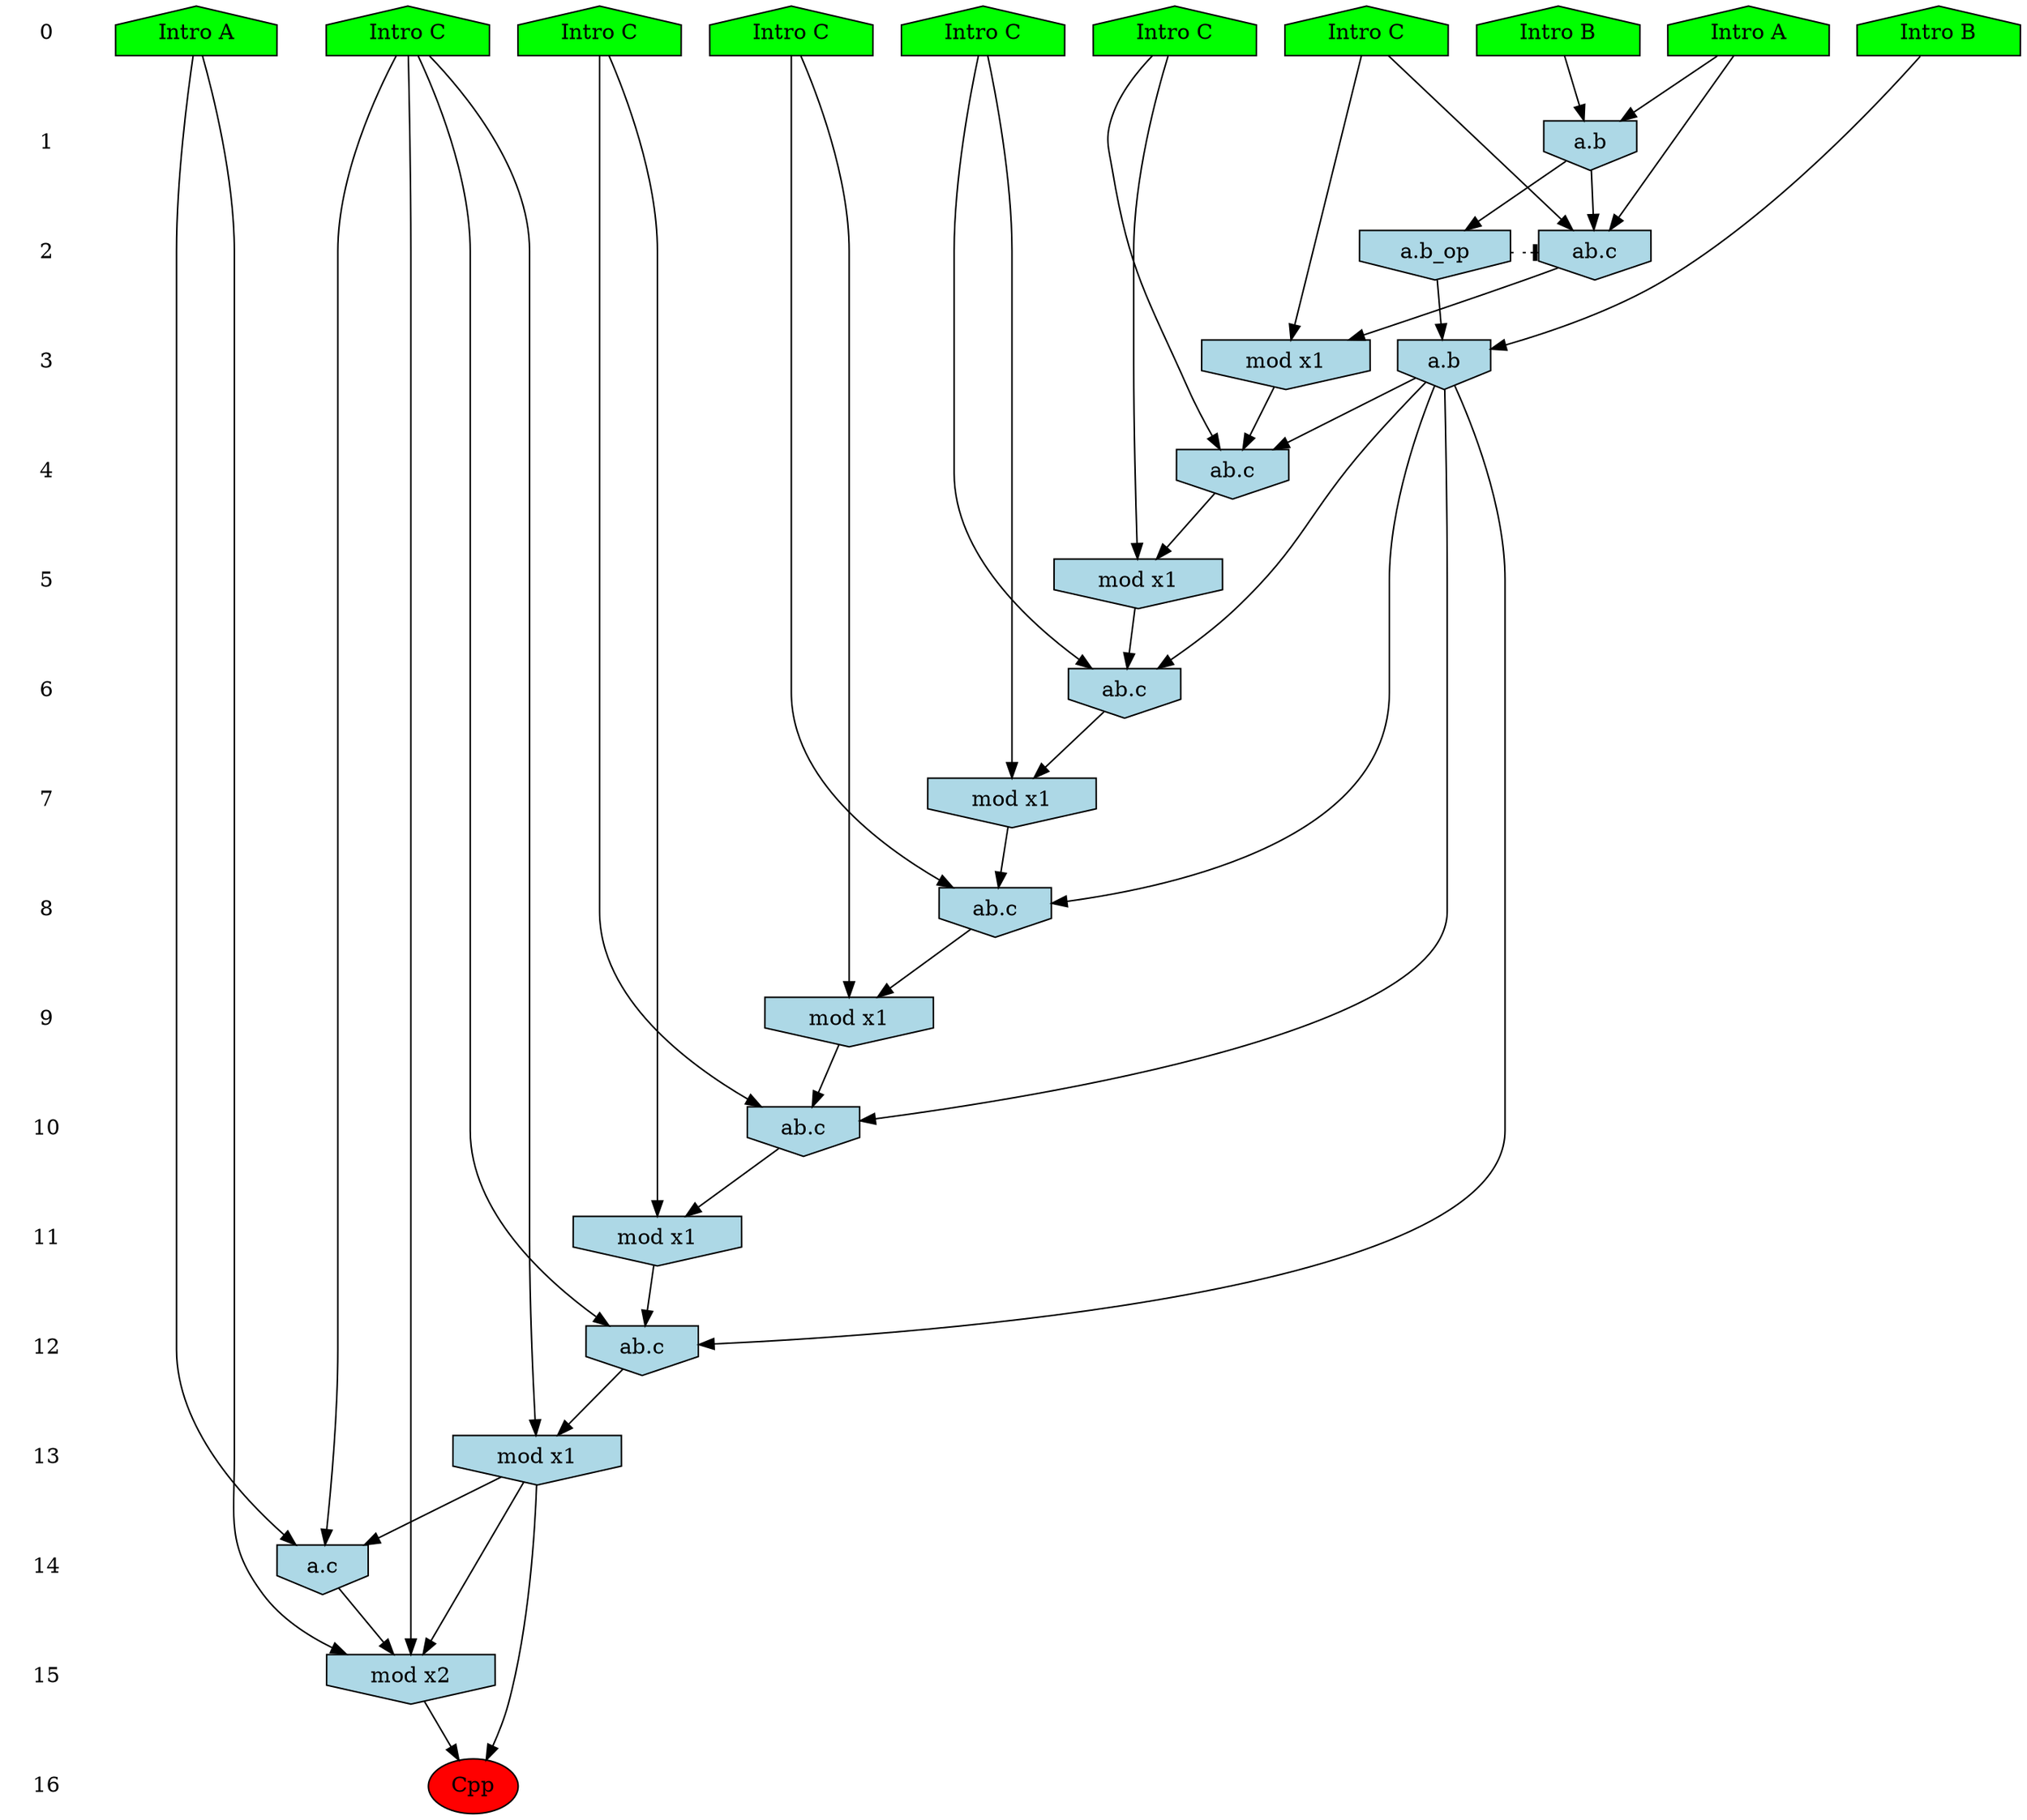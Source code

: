 /* Compression of 1 causal flows obtained in average at 2.102639E+01 t.u */
/* Compressed causal flows were: [3952] */
digraph G{
 ranksep=.5 ; 
{ rank = same ; "0" [shape=plaintext] ; node_1 [label ="Intro A", shape=house, style=filled, fillcolor=green] ;
node_2 [label ="Intro B", shape=house, style=filled, fillcolor=green] ;
node_3 [label ="Intro B", shape=house, style=filled, fillcolor=green] ;
node_4 [label ="Intro A", shape=house, style=filled, fillcolor=green] ;
node_5 [label ="Intro C", shape=house, style=filled, fillcolor=green] ;
node_6 [label ="Intro C", shape=house, style=filled, fillcolor=green] ;
node_7 [label ="Intro C", shape=house, style=filled, fillcolor=green] ;
node_8 [label ="Intro C", shape=house, style=filled, fillcolor=green] ;
node_9 [label ="Intro C", shape=house, style=filled, fillcolor=green] ;
node_10 [label ="Intro C", shape=house, style=filled, fillcolor=green] ;
}
{ rank = same ; "1" [shape=plaintext] ; node_11 [label="a.b", shape=invhouse, style=filled, fillcolor = lightblue] ;
}
{ rank = same ; "2" [shape=plaintext] ; node_12 [label="ab.c", shape=invhouse, style=filled, fillcolor = lightblue] ;
node_14 [label="a.b_op", shape=invhouse, style=filled, fillcolor = lightblue] ;
}
{ rank = same ; "3" [shape=plaintext] ; node_13 [label="mod x1", shape=invhouse, style=filled, fillcolor = lightblue] ;
node_15 [label="a.b", shape=invhouse, style=filled, fillcolor = lightblue] ;
}
{ rank = same ; "4" [shape=plaintext] ; node_16 [label="ab.c", shape=invhouse, style=filled, fillcolor = lightblue] ;
}
{ rank = same ; "5" [shape=plaintext] ; node_17 [label="mod x1", shape=invhouse, style=filled, fillcolor = lightblue] ;
}
{ rank = same ; "6" [shape=plaintext] ; node_18 [label="ab.c", shape=invhouse, style=filled, fillcolor = lightblue] ;
}
{ rank = same ; "7" [shape=plaintext] ; node_19 [label="mod x1", shape=invhouse, style=filled, fillcolor = lightblue] ;
}
{ rank = same ; "8" [shape=plaintext] ; node_20 [label="ab.c", shape=invhouse, style=filled, fillcolor = lightblue] ;
}
{ rank = same ; "9" [shape=plaintext] ; node_21 [label="mod x1", shape=invhouse, style=filled, fillcolor = lightblue] ;
}
{ rank = same ; "10" [shape=plaintext] ; node_22 [label="ab.c", shape=invhouse, style=filled, fillcolor = lightblue] ;
}
{ rank = same ; "11" [shape=plaintext] ; node_23 [label="mod x1", shape=invhouse, style=filled, fillcolor = lightblue] ;
}
{ rank = same ; "12" [shape=plaintext] ; node_24 [label="ab.c", shape=invhouse, style=filled, fillcolor = lightblue] ;
}
{ rank = same ; "13" [shape=plaintext] ; node_25 [label="mod x1", shape=invhouse, style=filled, fillcolor = lightblue] ;
}
{ rank = same ; "14" [shape=plaintext] ; node_26 [label="a.c", shape=invhouse, style=filled, fillcolor = lightblue] ;
}
{ rank = same ; "15" [shape=plaintext] ; node_27 [label="mod x2", shape=invhouse, style=filled, fillcolor = lightblue] ;
}
{ rank = same ; "16" [shape=plaintext] ; node_28 [label ="Cpp", style=filled, fillcolor=red] ;
}
"0" -> "1" [style="invis"]; 
"1" -> "2" [style="invis"]; 
"2" -> "3" [style="invis"]; 
"3" -> "4" [style="invis"]; 
"4" -> "5" [style="invis"]; 
"5" -> "6" [style="invis"]; 
"6" -> "7" [style="invis"]; 
"7" -> "8" [style="invis"]; 
"8" -> "9" [style="invis"]; 
"9" -> "10" [style="invis"]; 
"10" -> "11" [style="invis"]; 
"11" -> "12" [style="invis"]; 
"12" -> "13" [style="invis"]; 
"13" -> "14" [style="invis"]; 
"14" -> "15" [style="invis"]; 
"15" -> "16" [style="invis"]; 
node_3 -> node_11
node_4 -> node_11
node_4 -> node_12
node_10 -> node_12
node_11 -> node_12
node_10 -> node_13
node_12 -> node_13
node_11 -> node_14
node_2 -> node_15
node_14 -> node_15
node_9 -> node_16
node_13 -> node_16
node_15 -> node_16
node_9 -> node_17
node_16 -> node_17
node_6 -> node_18
node_15 -> node_18
node_17 -> node_18
node_6 -> node_19
node_18 -> node_19
node_8 -> node_20
node_15 -> node_20
node_19 -> node_20
node_8 -> node_21
node_20 -> node_21
node_5 -> node_22
node_15 -> node_22
node_21 -> node_22
node_5 -> node_23
node_22 -> node_23
node_7 -> node_24
node_15 -> node_24
node_23 -> node_24
node_7 -> node_25
node_24 -> node_25
node_1 -> node_26
node_7 -> node_26
node_25 -> node_26
node_1 -> node_27
node_7 -> node_27
node_25 -> node_27
node_26 -> node_27
node_25 -> node_28
node_27 -> node_28
node_14 -> node_12 [style=dotted, arrowhead = tee] 
}
/*
 Dot generation time: 0.000135
*/